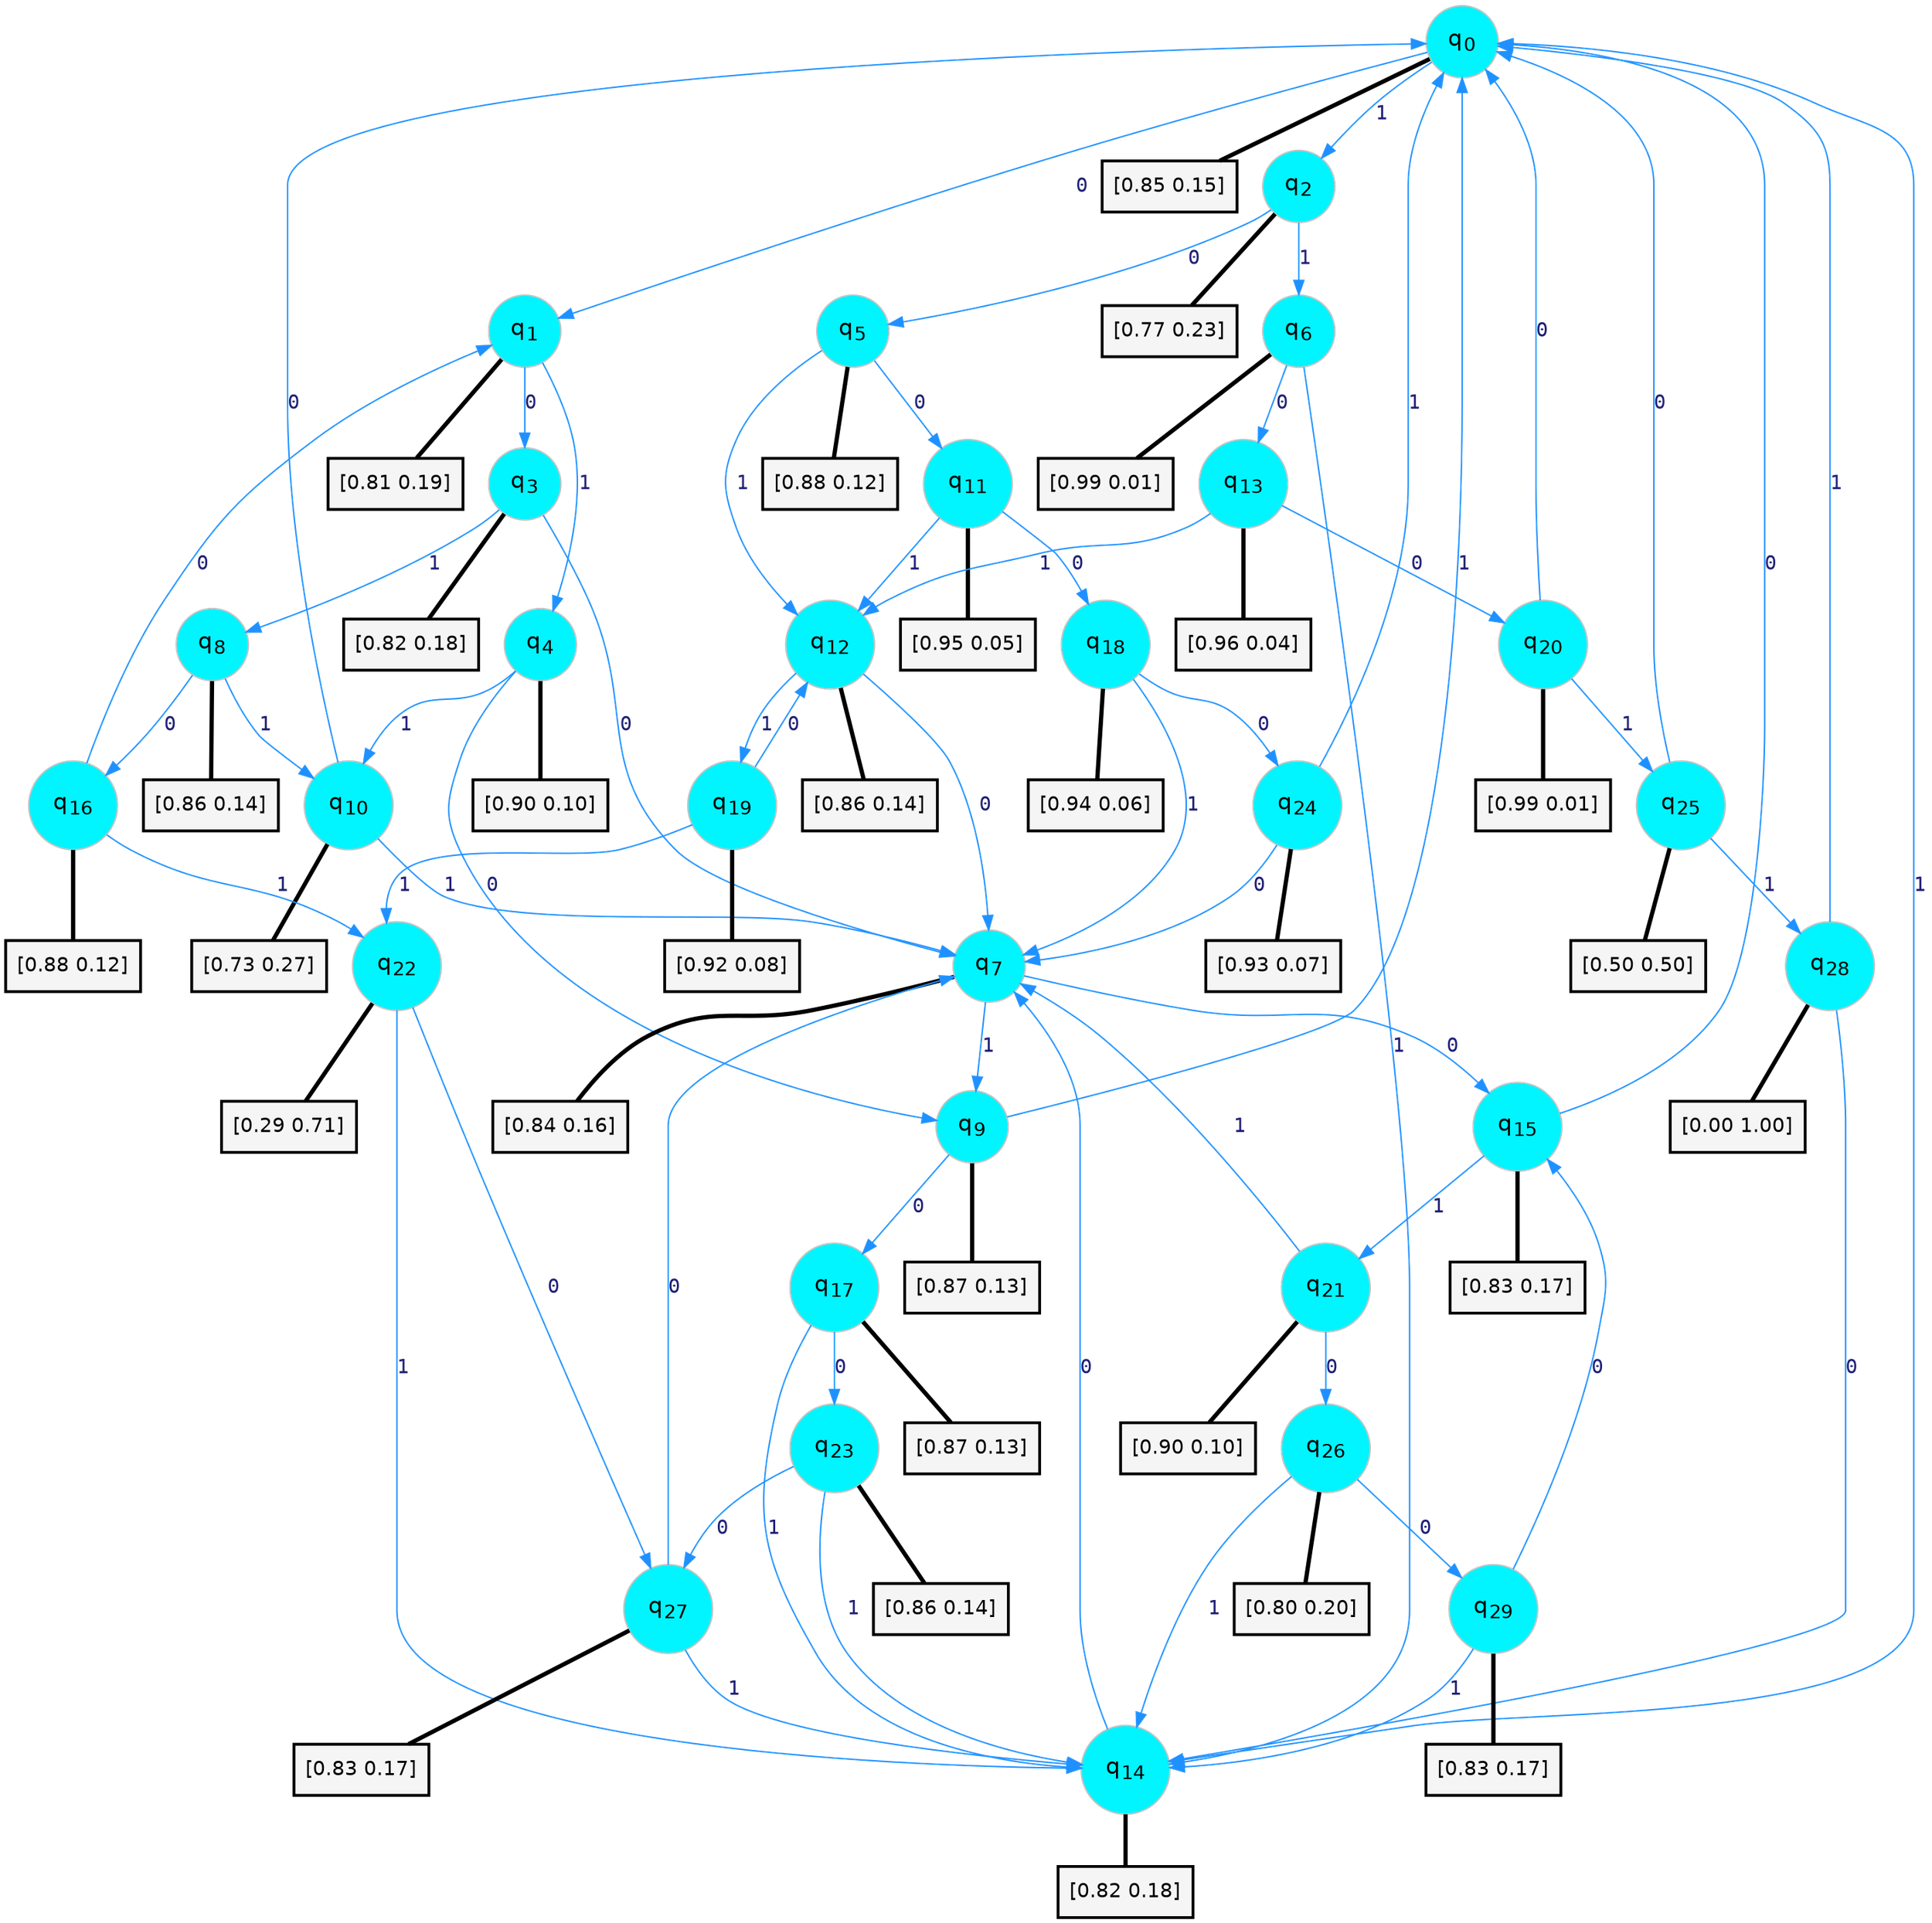 digraph G {
graph [
bgcolor=transparent, dpi=300, rankdir=TD, size="40,25"];
node [
color=gray, fillcolor=turquoise1, fontcolor=black, fontname=Helvetica, fontsize=16, fontweight=bold, shape=circle, style=filled];
edge [
arrowsize=1, color=dodgerblue1, fontcolor=midnightblue, fontname=courier, fontweight=bold, penwidth=1, style=solid, weight=20];
0[label=<q<SUB>0</SUB>>];
1[label=<q<SUB>1</SUB>>];
2[label=<q<SUB>2</SUB>>];
3[label=<q<SUB>3</SUB>>];
4[label=<q<SUB>4</SUB>>];
5[label=<q<SUB>5</SUB>>];
6[label=<q<SUB>6</SUB>>];
7[label=<q<SUB>7</SUB>>];
8[label=<q<SUB>8</SUB>>];
9[label=<q<SUB>9</SUB>>];
10[label=<q<SUB>10</SUB>>];
11[label=<q<SUB>11</SUB>>];
12[label=<q<SUB>12</SUB>>];
13[label=<q<SUB>13</SUB>>];
14[label=<q<SUB>14</SUB>>];
15[label=<q<SUB>15</SUB>>];
16[label=<q<SUB>16</SUB>>];
17[label=<q<SUB>17</SUB>>];
18[label=<q<SUB>18</SUB>>];
19[label=<q<SUB>19</SUB>>];
20[label=<q<SUB>20</SUB>>];
21[label=<q<SUB>21</SUB>>];
22[label=<q<SUB>22</SUB>>];
23[label=<q<SUB>23</SUB>>];
24[label=<q<SUB>24</SUB>>];
25[label=<q<SUB>25</SUB>>];
26[label=<q<SUB>26</SUB>>];
27[label=<q<SUB>27</SUB>>];
28[label=<q<SUB>28</SUB>>];
29[label=<q<SUB>29</SUB>>];
30[label="[0.85 0.15]", shape=box,fontcolor=black, fontname=Helvetica, fontsize=14, penwidth=2, fillcolor=whitesmoke,color=black];
31[label="[0.81 0.19]", shape=box,fontcolor=black, fontname=Helvetica, fontsize=14, penwidth=2, fillcolor=whitesmoke,color=black];
32[label="[0.77 0.23]", shape=box,fontcolor=black, fontname=Helvetica, fontsize=14, penwidth=2, fillcolor=whitesmoke,color=black];
33[label="[0.82 0.18]", shape=box,fontcolor=black, fontname=Helvetica, fontsize=14, penwidth=2, fillcolor=whitesmoke,color=black];
34[label="[0.90 0.10]", shape=box,fontcolor=black, fontname=Helvetica, fontsize=14, penwidth=2, fillcolor=whitesmoke,color=black];
35[label="[0.88 0.12]", shape=box,fontcolor=black, fontname=Helvetica, fontsize=14, penwidth=2, fillcolor=whitesmoke,color=black];
36[label="[0.99 0.01]", shape=box,fontcolor=black, fontname=Helvetica, fontsize=14, penwidth=2, fillcolor=whitesmoke,color=black];
37[label="[0.84 0.16]", shape=box,fontcolor=black, fontname=Helvetica, fontsize=14, penwidth=2, fillcolor=whitesmoke,color=black];
38[label="[0.86 0.14]", shape=box,fontcolor=black, fontname=Helvetica, fontsize=14, penwidth=2, fillcolor=whitesmoke,color=black];
39[label="[0.87 0.13]", shape=box,fontcolor=black, fontname=Helvetica, fontsize=14, penwidth=2, fillcolor=whitesmoke,color=black];
40[label="[0.73 0.27]", shape=box,fontcolor=black, fontname=Helvetica, fontsize=14, penwidth=2, fillcolor=whitesmoke,color=black];
41[label="[0.95 0.05]", shape=box,fontcolor=black, fontname=Helvetica, fontsize=14, penwidth=2, fillcolor=whitesmoke,color=black];
42[label="[0.86 0.14]", shape=box,fontcolor=black, fontname=Helvetica, fontsize=14, penwidth=2, fillcolor=whitesmoke,color=black];
43[label="[0.96 0.04]", shape=box,fontcolor=black, fontname=Helvetica, fontsize=14, penwidth=2, fillcolor=whitesmoke,color=black];
44[label="[0.82 0.18]", shape=box,fontcolor=black, fontname=Helvetica, fontsize=14, penwidth=2, fillcolor=whitesmoke,color=black];
45[label="[0.83 0.17]", shape=box,fontcolor=black, fontname=Helvetica, fontsize=14, penwidth=2, fillcolor=whitesmoke,color=black];
46[label="[0.88 0.12]", shape=box,fontcolor=black, fontname=Helvetica, fontsize=14, penwidth=2, fillcolor=whitesmoke,color=black];
47[label="[0.87 0.13]", shape=box,fontcolor=black, fontname=Helvetica, fontsize=14, penwidth=2, fillcolor=whitesmoke,color=black];
48[label="[0.94 0.06]", shape=box,fontcolor=black, fontname=Helvetica, fontsize=14, penwidth=2, fillcolor=whitesmoke,color=black];
49[label="[0.92 0.08]", shape=box,fontcolor=black, fontname=Helvetica, fontsize=14, penwidth=2, fillcolor=whitesmoke,color=black];
50[label="[0.99 0.01]", shape=box,fontcolor=black, fontname=Helvetica, fontsize=14, penwidth=2, fillcolor=whitesmoke,color=black];
51[label="[0.90 0.10]", shape=box,fontcolor=black, fontname=Helvetica, fontsize=14, penwidth=2, fillcolor=whitesmoke,color=black];
52[label="[0.29 0.71]", shape=box,fontcolor=black, fontname=Helvetica, fontsize=14, penwidth=2, fillcolor=whitesmoke,color=black];
53[label="[0.86 0.14]", shape=box,fontcolor=black, fontname=Helvetica, fontsize=14, penwidth=2, fillcolor=whitesmoke,color=black];
54[label="[0.93 0.07]", shape=box,fontcolor=black, fontname=Helvetica, fontsize=14, penwidth=2, fillcolor=whitesmoke,color=black];
55[label="[0.50 0.50]", shape=box,fontcolor=black, fontname=Helvetica, fontsize=14, penwidth=2, fillcolor=whitesmoke,color=black];
56[label="[0.80 0.20]", shape=box,fontcolor=black, fontname=Helvetica, fontsize=14, penwidth=2, fillcolor=whitesmoke,color=black];
57[label="[0.83 0.17]", shape=box,fontcolor=black, fontname=Helvetica, fontsize=14, penwidth=2, fillcolor=whitesmoke,color=black];
58[label="[0.00 1.00]", shape=box,fontcolor=black, fontname=Helvetica, fontsize=14, penwidth=2, fillcolor=whitesmoke,color=black];
59[label="[0.83 0.17]", shape=box,fontcolor=black, fontname=Helvetica, fontsize=14, penwidth=2, fillcolor=whitesmoke,color=black];
0->1 [label=0];
0->2 [label=1];
0->30 [arrowhead=none, penwidth=3,color=black];
1->3 [label=0];
1->4 [label=1];
1->31 [arrowhead=none, penwidth=3,color=black];
2->5 [label=0];
2->6 [label=1];
2->32 [arrowhead=none, penwidth=3,color=black];
3->7 [label=0];
3->8 [label=1];
3->33 [arrowhead=none, penwidth=3,color=black];
4->9 [label=0];
4->10 [label=1];
4->34 [arrowhead=none, penwidth=3,color=black];
5->11 [label=0];
5->12 [label=1];
5->35 [arrowhead=none, penwidth=3,color=black];
6->13 [label=0];
6->14 [label=1];
6->36 [arrowhead=none, penwidth=3,color=black];
7->15 [label=0];
7->9 [label=1];
7->37 [arrowhead=none, penwidth=3,color=black];
8->16 [label=0];
8->10 [label=1];
8->38 [arrowhead=none, penwidth=3,color=black];
9->17 [label=0];
9->0 [label=1];
9->39 [arrowhead=none, penwidth=3,color=black];
10->0 [label=0];
10->7 [label=1];
10->40 [arrowhead=none, penwidth=3,color=black];
11->18 [label=0];
11->12 [label=1];
11->41 [arrowhead=none, penwidth=3,color=black];
12->7 [label=0];
12->19 [label=1];
12->42 [arrowhead=none, penwidth=3,color=black];
13->20 [label=0];
13->12 [label=1];
13->43 [arrowhead=none, penwidth=3,color=black];
14->7 [label=0];
14->0 [label=1];
14->44 [arrowhead=none, penwidth=3,color=black];
15->0 [label=0];
15->21 [label=1];
15->45 [arrowhead=none, penwidth=3,color=black];
16->1 [label=0];
16->22 [label=1];
16->46 [arrowhead=none, penwidth=3,color=black];
17->23 [label=0];
17->14 [label=1];
17->47 [arrowhead=none, penwidth=3,color=black];
18->24 [label=0];
18->7 [label=1];
18->48 [arrowhead=none, penwidth=3,color=black];
19->12 [label=0];
19->22 [label=1];
19->49 [arrowhead=none, penwidth=3,color=black];
20->0 [label=0];
20->25 [label=1];
20->50 [arrowhead=none, penwidth=3,color=black];
21->26 [label=0];
21->7 [label=1];
21->51 [arrowhead=none, penwidth=3,color=black];
22->27 [label=0];
22->14 [label=1];
22->52 [arrowhead=none, penwidth=3,color=black];
23->27 [label=0];
23->14 [label=1];
23->53 [arrowhead=none, penwidth=3,color=black];
24->7 [label=0];
24->0 [label=1];
24->54 [arrowhead=none, penwidth=3,color=black];
25->0 [label=0];
25->28 [label=1];
25->55 [arrowhead=none, penwidth=3,color=black];
26->29 [label=0];
26->14 [label=1];
26->56 [arrowhead=none, penwidth=3,color=black];
27->7 [label=0];
27->14 [label=1];
27->57 [arrowhead=none, penwidth=3,color=black];
28->14 [label=0];
28->0 [label=1];
28->58 [arrowhead=none, penwidth=3,color=black];
29->15 [label=0];
29->14 [label=1];
29->59 [arrowhead=none, penwidth=3,color=black];
}
